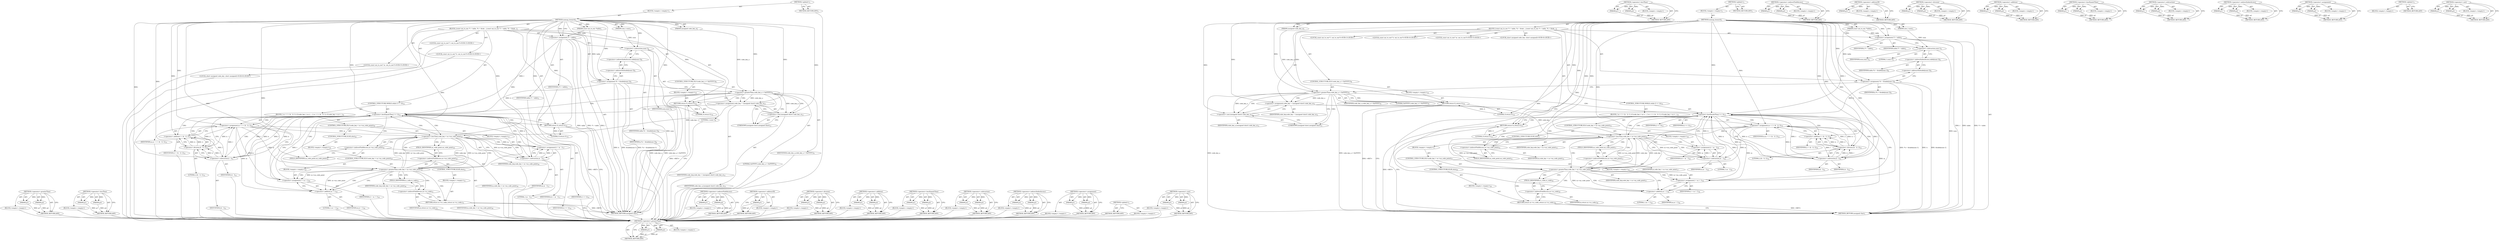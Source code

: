 digraph "&lt;operator&gt;.cast" {
vulnerable_136 [label=<(METHOD,&lt;operator&gt;.greaterThan)>];
vulnerable_137 [label=<(PARAM,p1)>];
vulnerable_138 [label=<(PARAM,p2)>];
vulnerable_139 [label=<(BLOCK,&lt;empty&gt;,&lt;empty&gt;)>];
vulnerable_140 [label=<(METHOD_RETURN,ANY)>];
vulnerable_161 [label=<(METHOD,&lt;operator&gt;.lessThan)>];
vulnerable_162 [label=<(PARAM,p1)>];
vulnerable_163 [label=<(PARAM,p2)>];
vulnerable_164 [label=<(BLOCK,&lt;empty&gt;,&lt;empty&gt;)>];
vulnerable_165 [label=<(METHOD_RETURN,ANY)>];
vulnerable_6 [label=<(METHOD,&lt;global&gt;)<SUB>1</SUB>>];
vulnerable_7 [label=<(BLOCK,&lt;empty&gt;,&lt;empty&gt;)<SUB>1</SUB>>];
vulnerable_8 [label=<(METHOD,unimap_bsearch)<SUB>1</SUB>>];
vulnerable_9 [label=<(PARAM,const uni_to_enc *table)<SUB>1</SUB>>];
vulnerable_10 [label=<(PARAM,unsigned code_key_a)<SUB>1</SUB>>];
vulnerable_11 [label=<(PARAM,size_t num)<SUB>1</SUB>>];
vulnerable_12 [label=<(BLOCK,{
	const uni_to_enc *l = table,
					 *h = &amp;tab...,{
	const uni_to_enc *l = table,
					 *h = &amp;tab...)<SUB>2</SUB>>];
vulnerable_13 [label="<(LOCAL,const uni_to_enc* l: uni_to_enc*)<SUB>3</SUB>>"];
vulnerable_14 [label="<(LOCAL,const uni_to_enc* h: uni_to_enc*)<SUB>4</SUB>>"];
vulnerable_15 [label="<(LOCAL,const uni_to_enc* m: uni_to_enc*)<SUB>5</SUB>>"];
vulnerable_16 [label=<(&lt;operator&gt;.assignment,*l = table)<SUB>3</SUB>>];
vulnerable_17 [label=<(IDENTIFIER,l,*l = table)<SUB>3</SUB>>];
vulnerable_18 [label=<(IDENTIFIER,table,*l = table)<SUB>3</SUB>>];
vulnerable_19 [label=<(&lt;operator&gt;.assignment,*h = &amp;table[num-1])<SUB>4</SUB>>];
vulnerable_20 [label=<(IDENTIFIER,h,*h = &amp;table[num-1])<SUB>4</SUB>>];
vulnerable_21 [label=<(&lt;operator&gt;.addressOf,&amp;table[num-1])<SUB>4</SUB>>];
vulnerable_22 [label=<(&lt;operator&gt;.indirectIndexAccess,table[num-1])<SUB>4</SUB>>];
vulnerable_23 [label=<(IDENTIFIER,table,*h = &amp;table[num-1])<SUB>4</SUB>>];
vulnerable_24 [label=<(&lt;operator&gt;.subtraction,num-1)<SUB>4</SUB>>];
vulnerable_25 [label=<(IDENTIFIER,num,num-1)<SUB>4</SUB>>];
vulnerable_26 [label=<(LITERAL,1,num-1)<SUB>4</SUB>>];
vulnerable_27 [label="<(LOCAL,short unsigned code_key: short unsigned)<SUB>6</SUB>>"];
vulnerable_28 [label=<(CONTROL_STRUCTURE,IF,if (code_key_a &gt; 0xFFFFU))<SUB>9</SUB>>];
vulnerable_29 [label=<(&lt;operator&gt;.greaterThan,code_key_a &gt; 0xFFFFU)<SUB>9</SUB>>];
vulnerable_30 [label=<(IDENTIFIER,code_key_a,code_key_a &gt; 0xFFFFU)<SUB>9</SUB>>];
vulnerable_31 [label=<(LITERAL,0xFFFFU,code_key_a &gt; 0xFFFFU)<SUB>9</SUB>>];
vulnerable_32 [label=<(BLOCK,&lt;empty&gt;,&lt;empty&gt;)<SUB>10</SUB>>];
vulnerable_33 [label=<(RETURN,return 0;,return 0;)<SUB>10</SUB>>];
vulnerable_34 [label=<(LITERAL,0,return 0;)<SUB>10</SUB>>];
vulnerable_35 [label=<(&lt;operator&gt;.assignment,code_key = (unsigned short) code_key_a)<SUB>12</SUB>>];
vulnerable_36 [label=<(IDENTIFIER,code_key,code_key = (unsigned short) code_key_a)<SUB>12</SUB>>];
vulnerable_37 [label=<(&lt;operator&gt;.cast,(unsigned short) code_key_a)<SUB>12</SUB>>];
vulnerable_38 [label=<(UNKNOWN,unsigned short,unsigned short)<SUB>12</SUB>>];
vulnerable_39 [label=<(IDENTIFIER,code_key_a,(unsigned short) code_key_a)<SUB>12</SUB>>];
vulnerable_40 [label=<(CONTROL_STRUCTURE,WHILE,while (l &lt;= h))<SUB>13</SUB>>];
vulnerable_41 [label=<(&lt;operator&gt;.lessEqualsThan,l &lt;= h)<SUB>13</SUB>>];
vulnerable_42 [label=<(IDENTIFIER,l,l &lt;= h)<SUB>13</SUB>>];
vulnerable_43 [label=<(IDENTIFIER,h,l &lt;= h)<SUB>13</SUB>>];
vulnerable_44 [label=<(BLOCK,{
 		m = l + (h - l) / 2;
 		if (code_key &lt; m-&gt;...,{
 		m = l + (h - l) / 2;
 		if (code_key &lt; m-&gt;...)<SUB>13</SUB>>];
vulnerable_45 [label=<(&lt;operator&gt;.assignment,m = l + (h - l) / 2)<SUB>14</SUB>>];
vulnerable_46 [label=<(IDENTIFIER,m,m = l + (h - l) / 2)<SUB>14</SUB>>];
vulnerable_47 [label=<(&lt;operator&gt;.addition,l + (h - l) / 2)<SUB>14</SUB>>];
vulnerable_48 [label=<(IDENTIFIER,l,l + (h - l) / 2)<SUB>14</SUB>>];
vulnerable_49 [label=<(&lt;operator&gt;.division,(h - l) / 2)<SUB>14</SUB>>];
vulnerable_50 [label=<(&lt;operator&gt;.subtraction,h - l)<SUB>14</SUB>>];
vulnerable_51 [label=<(IDENTIFIER,h,h - l)<SUB>14</SUB>>];
vulnerable_52 [label=<(IDENTIFIER,l,h - l)<SUB>14</SUB>>];
vulnerable_53 [label=<(LITERAL,2,(h - l) / 2)<SUB>14</SUB>>];
vulnerable_54 [label=<(CONTROL_STRUCTURE,IF,if (code_key &lt; m-&gt;un_code_point))<SUB>15</SUB>>];
vulnerable_55 [label=<(&lt;operator&gt;.lessThan,code_key &lt; m-&gt;un_code_point)<SUB>15</SUB>>];
vulnerable_56 [label=<(IDENTIFIER,code_key,code_key &lt; m-&gt;un_code_point)<SUB>15</SUB>>];
vulnerable_57 [label=<(&lt;operator&gt;.indirectFieldAccess,m-&gt;un_code_point)<SUB>15</SUB>>];
vulnerable_58 [label=<(IDENTIFIER,m,code_key &lt; m-&gt;un_code_point)<SUB>15</SUB>>];
vulnerable_59 [label=<(FIELD_IDENTIFIER,un_code_point,un_code_point)<SUB>15</SUB>>];
vulnerable_60 [label=<(BLOCK,&lt;empty&gt;,&lt;empty&gt;)<SUB>16</SUB>>];
vulnerable_61 [label=<(&lt;operator&gt;.assignment,h = m - 1)<SUB>16</SUB>>];
vulnerable_62 [label=<(IDENTIFIER,h,h = m - 1)<SUB>16</SUB>>];
vulnerable_63 [label=<(&lt;operator&gt;.subtraction,m - 1)<SUB>16</SUB>>];
vulnerable_64 [label=<(IDENTIFIER,m,m - 1)<SUB>16</SUB>>];
vulnerable_65 [label=<(LITERAL,1,m - 1)<SUB>16</SUB>>];
vulnerable_66 [label=<(CONTROL_STRUCTURE,ELSE,else)<SUB>17</SUB>>];
vulnerable_67 [label=<(BLOCK,&lt;empty&gt;,&lt;empty&gt;)<SUB>17</SUB>>];
vulnerable_68 [label=<(CONTROL_STRUCTURE,IF,if (code_key &gt; m-&gt;un_code_point))<SUB>17</SUB>>];
vulnerable_69 [label=<(&lt;operator&gt;.greaterThan,code_key &gt; m-&gt;un_code_point)<SUB>17</SUB>>];
vulnerable_70 [label=<(IDENTIFIER,code_key,code_key &gt; m-&gt;un_code_point)<SUB>17</SUB>>];
vulnerable_71 [label=<(&lt;operator&gt;.indirectFieldAccess,m-&gt;un_code_point)<SUB>17</SUB>>];
vulnerable_72 [label=<(IDENTIFIER,m,code_key &gt; m-&gt;un_code_point)<SUB>17</SUB>>];
vulnerable_73 [label=<(FIELD_IDENTIFIER,un_code_point,un_code_point)<SUB>17</SUB>>];
vulnerable_74 [label=<(BLOCK,&lt;empty&gt;,&lt;empty&gt;)<SUB>18</SUB>>];
vulnerable_75 [label=<(&lt;operator&gt;.assignment,l = m + 1)<SUB>18</SUB>>];
vulnerable_76 [label=<(IDENTIFIER,l,l = m + 1)<SUB>18</SUB>>];
vulnerable_77 [label=<(&lt;operator&gt;.addition,m + 1)<SUB>18</SUB>>];
vulnerable_78 [label=<(IDENTIFIER,m,m + 1)<SUB>18</SUB>>];
vulnerable_79 [label=<(LITERAL,1,m + 1)<SUB>18</SUB>>];
vulnerable_80 [label=<(CONTROL_STRUCTURE,ELSE,else)<SUB>20</SUB>>];
vulnerable_81 [label=<(BLOCK,&lt;empty&gt;,&lt;empty&gt;)<SUB>20</SUB>>];
vulnerable_82 [label=<(RETURN,return m-&gt;cs_code;,return m-&gt;cs_code;)<SUB>20</SUB>>];
vulnerable_83 [label=<(&lt;operator&gt;.indirectFieldAccess,m-&gt;cs_code)<SUB>20</SUB>>];
vulnerable_84 [label=<(IDENTIFIER,m,return m-&gt;cs_code;)<SUB>20</SUB>>];
vulnerable_85 [label=<(FIELD_IDENTIFIER,cs_code,cs_code)<SUB>20</SUB>>];
vulnerable_86 [label=<(RETURN,return 0;,return 0;)<SUB>22</SUB>>];
vulnerable_87 [label=<(LITERAL,0,return 0;)<SUB>22</SUB>>];
vulnerable_88 [label=<(METHOD_RETURN,unsigned char)<SUB>1</SUB>>];
vulnerable_90 [label=<(METHOD_RETURN,ANY)<SUB>1</SUB>>];
vulnerable_166 [label=<(METHOD,&lt;operator&gt;.indirectFieldAccess)>];
vulnerable_167 [label=<(PARAM,p1)>];
vulnerable_168 [label=<(PARAM,p2)>];
vulnerable_169 [label=<(BLOCK,&lt;empty&gt;,&lt;empty&gt;)>];
vulnerable_170 [label=<(METHOD_RETURN,ANY)>];
vulnerable_122 [label=<(METHOD,&lt;operator&gt;.addressOf)>];
vulnerable_123 [label=<(PARAM,p1)>];
vulnerable_124 [label=<(BLOCK,&lt;empty&gt;,&lt;empty&gt;)>];
vulnerable_125 [label=<(METHOD_RETURN,ANY)>];
vulnerable_156 [label=<(METHOD,&lt;operator&gt;.division)>];
vulnerable_157 [label=<(PARAM,p1)>];
vulnerable_158 [label=<(PARAM,p2)>];
vulnerable_159 [label=<(BLOCK,&lt;empty&gt;,&lt;empty&gt;)>];
vulnerable_160 [label=<(METHOD_RETURN,ANY)>];
vulnerable_151 [label=<(METHOD,&lt;operator&gt;.addition)>];
vulnerable_152 [label=<(PARAM,p1)>];
vulnerable_153 [label=<(PARAM,p2)>];
vulnerable_154 [label=<(BLOCK,&lt;empty&gt;,&lt;empty&gt;)>];
vulnerable_155 [label=<(METHOD_RETURN,ANY)>];
vulnerable_146 [label=<(METHOD,&lt;operator&gt;.lessEqualsThan)>];
vulnerable_147 [label=<(PARAM,p1)>];
vulnerable_148 [label=<(PARAM,p2)>];
vulnerable_149 [label=<(BLOCK,&lt;empty&gt;,&lt;empty&gt;)>];
vulnerable_150 [label=<(METHOD_RETURN,ANY)>];
vulnerable_131 [label=<(METHOD,&lt;operator&gt;.subtraction)>];
vulnerable_132 [label=<(PARAM,p1)>];
vulnerable_133 [label=<(PARAM,p2)>];
vulnerable_134 [label=<(BLOCK,&lt;empty&gt;,&lt;empty&gt;)>];
vulnerable_135 [label=<(METHOD_RETURN,ANY)>];
vulnerable_126 [label=<(METHOD,&lt;operator&gt;.indirectIndexAccess)>];
vulnerable_127 [label=<(PARAM,p1)>];
vulnerable_128 [label=<(PARAM,p2)>];
vulnerable_129 [label=<(BLOCK,&lt;empty&gt;,&lt;empty&gt;)>];
vulnerable_130 [label=<(METHOD_RETURN,ANY)>];
vulnerable_117 [label=<(METHOD,&lt;operator&gt;.assignment)>];
vulnerable_118 [label=<(PARAM,p1)>];
vulnerable_119 [label=<(PARAM,p2)>];
vulnerable_120 [label=<(BLOCK,&lt;empty&gt;,&lt;empty&gt;)>];
vulnerable_121 [label=<(METHOD_RETURN,ANY)>];
vulnerable_111 [label=<(METHOD,&lt;global&gt;)<SUB>1</SUB>>];
vulnerable_112 [label=<(BLOCK,&lt;empty&gt;,&lt;empty&gt;)>];
vulnerable_113 [label=<(METHOD_RETURN,ANY)>];
vulnerable_141 [label=<(METHOD,&lt;operator&gt;.cast)>];
vulnerable_142 [label=<(PARAM,p1)>];
vulnerable_143 [label=<(PARAM,p2)>];
vulnerable_144 [label=<(BLOCK,&lt;empty&gt;,&lt;empty&gt;)>];
vulnerable_145 [label=<(METHOD_RETURN,ANY)>];
fixed_136 [label=<(METHOD,&lt;operator&gt;.greaterThan)>];
fixed_137 [label=<(PARAM,p1)>];
fixed_138 [label=<(PARAM,p2)>];
fixed_139 [label=<(BLOCK,&lt;empty&gt;,&lt;empty&gt;)>];
fixed_140 [label=<(METHOD_RETURN,ANY)>];
fixed_161 [label=<(METHOD,&lt;operator&gt;.lessThan)>];
fixed_162 [label=<(PARAM,p1)>];
fixed_163 [label=<(PARAM,p2)>];
fixed_164 [label=<(BLOCK,&lt;empty&gt;,&lt;empty&gt;)>];
fixed_165 [label=<(METHOD_RETURN,ANY)>];
fixed_6 [label=<(METHOD,&lt;global&gt;)<SUB>1</SUB>>];
fixed_7 [label=<(BLOCK,&lt;empty&gt;,&lt;empty&gt;)<SUB>1</SUB>>];
fixed_8 [label=<(METHOD,unimap_bsearch)<SUB>1</SUB>>];
fixed_9 [label=<(PARAM,const uni_to_enc *table)<SUB>1</SUB>>];
fixed_10 [label=<(PARAM,unsigned code_key_a)<SUB>1</SUB>>];
fixed_11 [label=<(PARAM,size_t num)<SUB>1</SUB>>];
fixed_12 [label=<(BLOCK,{
	const uni_to_enc *l = table,
					 *h = &amp;tab...,{
	const uni_to_enc *l = table,
					 *h = &amp;tab...)<SUB>2</SUB>>];
fixed_13 [label="<(LOCAL,const uni_to_enc* l: uni_to_enc*)<SUB>3</SUB>>"];
fixed_14 [label="<(LOCAL,const uni_to_enc* h: uni_to_enc*)<SUB>4</SUB>>"];
fixed_15 [label="<(LOCAL,const uni_to_enc* m: uni_to_enc*)<SUB>5</SUB>>"];
fixed_16 [label=<(&lt;operator&gt;.assignment,*l = table)<SUB>3</SUB>>];
fixed_17 [label=<(IDENTIFIER,l,*l = table)<SUB>3</SUB>>];
fixed_18 [label=<(IDENTIFIER,table,*l = table)<SUB>3</SUB>>];
fixed_19 [label=<(&lt;operator&gt;.assignment,*h = &amp;table[num-1])<SUB>4</SUB>>];
fixed_20 [label=<(IDENTIFIER,h,*h = &amp;table[num-1])<SUB>4</SUB>>];
fixed_21 [label=<(&lt;operator&gt;.addressOf,&amp;table[num-1])<SUB>4</SUB>>];
fixed_22 [label=<(&lt;operator&gt;.indirectIndexAccess,table[num-1])<SUB>4</SUB>>];
fixed_23 [label=<(IDENTIFIER,table,*h = &amp;table[num-1])<SUB>4</SUB>>];
fixed_24 [label=<(&lt;operator&gt;.subtraction,num-1)<SUB>4</SUB>>];
fixed_25 [label=<(IDENTIFIER,num,num-1)<SUB>4</SUB>>];
fixed_26 [label=<(LITERAL,1,num-1)<SUB>4</SUB>>];
fixed_27 [label="<(LOCAL,short unsigned code_key: short unsigned)<SUB>6</SUB>>"];
fixed_28 [label=<(CONTROL_STRUCTURE,IF,if (code_key_a &gt; 0xFFFFU))<SUB>9</SUB>>];
fixed_29 [label=<(&lt;operator&gt;.greaterThan,code_key_a &gt; 0xFFFFU)<SUB>9</SUB>>];
fixed_30 [label=<(IDENTIFIER,code_key_a,code_key_a &gt; 0xFFFFU)<SUB>9</SUB>>];
fixed_31 [label=<(LITERAL,0xFFFFU,code_key_a &gt; 0xFFFFU)<SUB>9</SUB>>];
fixed_32 [label=<(BLOCK,&lt;empty&gt;,&lt;empty&gt;)<SUB>10</SUB>>];
fixed_33 [label=<(RETURN,return 0;,return 0;)<SUB>10</SUB>>];
fixed_34 [label=<(LITERAL,0,return 0;)<SUB>10</SUB>>];
fixed_35 [label=<(&lt;operator&gt;.assignment,code_key = (unsigned short) code_key_a)<SUB>12</SUB>>];
fixed_36 [label=<(IDENTIFIER,code_key,code_key = (unsigned short) code_key_a)<SUB>12</SUB>>];
fixed_37 [label=<(&lt;operator&gt;.cast,(unsigned short) code_key_a)<SUB>12</SUB>>];
fixed_38 [label=<(UNKNOWN,unsigned short,unsigned short)<SUB>12</SUB>>];
fixed_39 [label=<(IDENTIFIER,code_key_a,(unsigned short) code_key_a)<SUB>12</SUB>>];
fixed_40 [label=<(CONTROL_STRUCTURE,WHILE,while (l &lt;= h))<SUB>14</SUB>>];
fixed_41 [label=<(&lt;operator&gt;.lessEqualsThan,l &lt;= h)<SUB>14</SUB>>];
fixed_42 [label=<(IDENTIFIER,l,l &lt;= h)<SUB>14</SUB>>];
fixed_43 [label=<(IDENTIFIER,h,l &lt;= h)<SUB>14</SUB>>];
fixed_44 [label=<(BLOCK,{
 		m = l + (h - l) / 2;
 		if (code_key &lt; m-&gt;...,{
 		m = l + (h - l) / 2;
 		if (code_key &lt; m-&gt;...)<SUB>14</SUB>>];
fixed_45 [label=<(&lt;operator&gt;.assignment,m = l + (h - l) / 2)<SUB>15</SUB>>];
fixed_46 [label=<(IDENTIFIER,m,m = l + (h - l) / 2)<SUB>15</SUB>>];
fixed_47 [label=<(&lt;operator&gt;.addition,l + (h - l) / 2)<SUB>15</SUB>>];
fixed_48 [label=<(IDENTIFIER,l,l + (h - l) / 2)<SUB>15</SUB>>];
fixed_49 [label=<(&lt;operator&gt;.division,(h - l) / 2)<SUB>15</SUB>>];
fixed_50 [label=<(&lt;operator&gt;.subtraction,h - l)<SUB>15</SUB>>];
fixed_51 [label=<(IDENTIFIER,h,h - l)<SUB>15</SUB>>];
fixed_52 [label=<(IDENTIFIER,l,h - l)<SUB>15</SUB>>];
fixed_53 [label=<(LITERAL,2,(h - l) / 2)<SUB>15</SUB>>];
fixed_54 [label=<(CONTROL_STRUCTURE,IF,if (code_key &lt; m-&gt;un_code_point))<SUB>16</SUB>>];
fixed_55 [label=<(&lt;operator&gt;.lessThan,code_key &lt; m-&gt;un_code_point)<SUB>16</SUB>>];
fixed_56 [label=<(IDENTIFIER,code_key,code_key &lt; m-&gt;un_code_point)<SUB>16</SUB>>];
fixed_57 [label=<(&lt;operator&gt;.indirectFieldAccess,m-&gt;un_code_point)<SUB>16</SUB>>];
fixed_58 [label=<(IDENTIFIER,m,code_key &lt; m-&gt;un_code_point)<SUB>16</SUB>>];
fixed_59 [label=<(FIELD_IDENTIFIER,un_code_point,un_code_point)<SUB>16</SUB>>];
fixed_60 [label=<(BLOCK,&lt;empty&gt;,&lt;empty&gt;)<SUB>17</SUB>>];
fixed_61 [label=<(&lt;operator&gt;.assignment,h = m - 1)<SUB>17</SUB>>];
fixed_62 [label=<(IDENTIFIER,h,h = m - 1)<SUB>17</SUB>>];
fixed_63 [label=<(&lt;operator&gt;.subtraction,m - 1)<SUB>17</SUB>>];
fixed_64 [label=<(IDENTIFIER,m,m - 1)<SUB>17</SUB>>];
fixed_65 [label=<(LITERAL,1,m - 1)<SUB>17</SUB>>];
fixed_66 [label=<(CONTROL_STRUCTURE,ELSE,else)<SUB>18</SUB>>];
fixed_67 [label=<(BLOCK,&lt;empty&gt;,&lt;empty&gt;)<SUB>18</SUB>>];
fixed_68 [label=<(CONTROL_STRUCTURE,IF,if (code_key &gt; m-&gt;un_code_point))<SUB>18</SUB>>];
fixed_69 [label=<(&lt;operator&gt;.greaterThan,code_key &gt; m-&gt;un_code_point)<SUB>18</SUB>>];
fixed_70 [label=<(IDENTIFIER,code_key,code_key &gt; m-&gt;un_code_point)<SUB>18</SUB>>];
fixed_71 [label=<(&lt;operator&gt;.indirectFieldAccess,m-&gt;un_code_point)<SUB>18</SUB>>];
fixed_72 [label=<(IDENTIFIER,m,code_key &gt; m-&gt;un_code_point)<SUB>18</SUB>>];
fixed_73 [label=<(FIELD_IDENTIFIER,un_code_point,un_code_point)<SUB>18</SUB>>];
fixed_74 [label=<(BLOCK,&lt;empty&gt;,&lt;empty&gt;)<SUB>19</SUB>>];
fixed_75 [label=<(&lt;operator&gt;.assignment,l = m + 1)<SUB>19</SUB>>];
fixed_76 [label=<(IDENTIFIER,l,l = m + 1)<SUB>19</SUB>>];
fixed_77 [label=<(&lt;operator&gt;.addition,m + 1)<SUB>19</SUB>>];
fixed_78 [label=<(IDENTIFIER,m,m + 1)<SUB>19</SUB>>];
fixed_79 [label=<(LITERAL,1,m + 1)<SUB>19</SUB>>];
fixed_80 [label=<(CONTROL_STRUCTURE,ELSE,else)<SUB>21</SUB>>];
fixed_81 [label=<(BLOCK,&lt;empty&gt;,&lt;empty&gt;)<SUB>21</SUB>>];
fixed_82 [label=<(RETURN,return m-&gt;cs_code;,return m-&gt;cs_code;)<SUB>21</SUB>>];
fixed_83 [label=<(&lt;operator&gt;.indirectFieldAccess,m-&gt;cs_code)<SUB>21</SUB>>];
fixed_84 [label=<(IDENTIFIER,m,return m-&gt;cs_code;)<SUB>21</SUB>>];
fixed_85 [label=<(FIELD_IDENTIFIER,cs_code,cs_code)<SUB>21</SUB>>];
fixed_86 [label=<(RETURN,return 0;,return 0;)<SUB>23</SUB>>];
fixed_87 [label=<(LITERAL,0,return 0;)<SUB>23</SUB>>];
fixed_88 [label=<(METHOD_RETURN,unsigned char)<SUB>1</SUB>>];
fixed_90 [label=<(METHOD_RETURN,ANY)<SUB>1</SUB>>];
fixed_166 [label=<(METHOD,&lt;operator&gt;.indirectFieldAccess)>];
fixed_167 [label=<(PARAM,p1)>];
fixed_168 [label=<(PARAM,p2)>];
fixed_169 [label=<(BLOCK,&lt;empty&gt;,&lt;empty&gt;)>];
fixed_170 [label=<(METHOD_RETURN,ANY)>];
fixed_122 [label=<(METHOD,&lt;operator&gt;.addressOf)>];
fixed_123 [label=<(PARAM,p1)>];
fixed_124 [label=<(BLOCK,&lt;empty&gt;,&lt;empty&gt;)>];
fixed_125 [label=<(METHOD_RETURN,ANY)>];
fixed_156 [label=<(METHOD,&lt;operator&gt;.division)>];
fixed_157 [label=<(PARAM,p1)>];
fixed_158 [label=<(PARAM,p2)>];
fixed_159 [label=<(BLOCK,&lt;empty&gt;,&lt;empty&gt;)>];
fixed_160 [label=<(METHOD_RETURN,ANY)>];
fixed_151 [label=<(METHOD,&lt;operator&gt;.addition)>];
fixed_152 [label=<(PARAM,p1)>];
fixed_153 [label=<(PARAM,p2)>];
fixed_154 [label=<(BLOCK,&lt;empty&gt;,&lt;empty&gt;)>];
fixed_155 [label=<(METHOD_RETURN,ANY)>];
fixed_146 [label=<(METHOD,&lt;operator&gt;.lessEqualsThan)>];
fixed_147 [label=<(PARAM,p1)>];
fixed_148 [label=<(PARAM,p2)>];
fixed_149 [label=<(BLOCK,&lt;empty&gt;,&lt;empty&gt;)>];
fixed_150 [label=<(METHOD_RETURN,ANY)>];
fixed_131 [label=<(METHOD,&lt;operator&gt;.subtraction)>];
fixed_132 [label=<(PARAM,p1)>];
fixed_133 [label=<(PARAM,p2)>];
fixed_134 [label=<(BLOCK,&lt;empty&gt;,&lt;empty&gt;)>];
fixed_135 [label=<(METHOD_RETURN,ANY)>];
fixed_126 [label=<(METHOD,&lt;operator&gt;.indirectIndexAccess)>];
fixed_127 [label=<(PARAM,p1)>];
fixed_128 [label=<(PARAM,p2)>];
fixed_129 [label=<(BLOCK,&lt;empty&gt;,&lt;empty&gt;)>];
fixed_130 [label=<(METHOD_RETURN,ANY)>];
fixed_117 [label=<(METHOD,&lt;operator&gt;.assignment)>];
fixed_118 [label=<(PARAM,p1)>];
fixed_119 [label=<(PARAM,p2)>];
fixed_120 [label=<(BLOCK,&lt;empty&gt;,&lt;empty&gt;)>];
fixed_121 [label=<(METHOD_RETURN,ANY)>];
fixed_111 [label=<(METHOD,&lt;global&gt;)<SUB>1</SUB>>];
fixed_112 [label=<(BLOCK,&lt;empty&gt;,&lt;empty&gt;)>];
fixed_113 [label=<(METHOD_RETURN,ANY)>];
fixed_141 [label=<(METHOD,&lt;operator&gt;.cast)>];
fixed_142 [label=<(PARAM,p1)>];
fixed_143 [label=<(PARAM,p2)>];
fixed_144 [label=<(BLOCK,&lt;empty&gt;,&lt;empty&gt;)>];
fixed_145 [label=<(METHOD_RETURN,ANY)>];
vulnerable_136 -> vulnerable_137  [key=0, label="AST: "];
vulnerable_136 -> vulnerable_137  [key=1, label="DDG: "];
vulnerable_136 -> vulnerable_139  [key=0, label="AST: "];
vulnerable_136 -> vulnerable_138  [key=0, label="AST: "];
vulnerable_136 -> vulnerable_138  [key=1, label="DDG: "];
vulnerable_136 -> vulnerable_140  [key=0, label="AST: "];
vulnerable_136 -> vulnerable_140  [key=1, label="CFG: "];
vulnerable_137 -> vulnerable_140  [key=0, label="DDG: p1"];
vulnerable_138 -> vulnerable_140  [key=0, label="DDG: p2"];
vulnerable_161 -> vulnerable_162  [key=0, label="AST: "];
vulnerable_161 -> vulnerable_162  [key=1, label="DDG: "];
vulnerable_161 -> vulnerable_164  [key=0, label="AST: "];
vulnerable_161 -> vulnerable_163  [key=0, label="AST: "];
vulnerable_161 -> vulnerable_163  [key=1, label="DDG: "];
vulnerable_161 -> vulnerable_165  [key=0, label="AST: "];
vulnerable_161 -> vulnerable_165  [key=1, label="CFG: "];
vulnerable_162 -> vulnerable_165  [key=0, label="DDG: p1"];
vulnerable_163 -> vulnerable_165  [key=0, label="DDG: p2"];
vulnerable_6 -> vulnerable_7  [key=0, label="AST: "];
vulnerable_6 -> vulnerable_90  [key=0, label="AST: "];
vulnerable_6 -> vulnerable_90  [key=1, label="CFG: "];
vulnerable_7 -> vulnerable_8  [key=0, label="AST: "];
vulnerable_8 -> vulnerable_9  [key=0, label="AST: "];
vulnerable_8 -> vulnerable_9  [key=1, label="DDG: "];
vulnerable_8 -> vulnerable_10  [key=0, label="AST: "];
vulnerable_8 -> vulnerable_10  [key=1, label="DDG: "];
vulnerable_8 -> vulnerable_11  [key=0, label="AST: "];
vulnerable_8 -> vulnerable_11  [key=1, label="DDG: "];
vulnerable_8 -> vulnerable_12  [key=0, label="AST: "];
vulnerable_8 -> vulnerable_88  [key=0, label="AST: "];
vulnerable_8 -> vulnerable_16  [key=0, label="CFG: "];
vulnerable_8 -> vulnerable_16  [key=1, label="DDG: "];
vulnerable_8 -> vulnerable_19  [key=0, label="DDG: "];
vulnerable_8 -> vulnerable_35  [key=0, label="DDG: "];
vulnerable_8 -> vulnerable_86  [key=0, label="DDG: "];
vulnerable_8 -> vulnerable_87  [key=0, label="DDG: "];
vulnerable_8 -> vulnerable_29  [key=0, label="DDG: "];
vulnerable_8 -> vulnerable_33  [key=0, label="DDG: "];
vulnerable_8 -> vulnerable_37  [key=0, label="DDG: "];
vulnerable_8 -> vulnerable_41  [key=0, label="DDG: "];
vulnerable_8 -> vulnerable_45  [key=0, label="DDG: "];
vulnerable_8 -> vulnerable_34  [key=0, label="DDG: "];
vulnerable_8 -> vulnerable_24  [key=0, label="DDG: "];
vulnerable_8 -> vulnerable_47  [key=0, label="DDG: "];
vulnerable_8 -> vulnerable_55  [key=0, label="DDG: "];
vulnerable_8 -> vulnerable_49  [key=0, label="DDG: "];
vulnerable_8 -> vulnerable_50  [key=0, label="DDG: "];
vulnerable_8 -> vulnerable_63  [key=0, label="DDG: "];
vulnerable_8 -> vulnerable_69  [key=0, label="DDG: "];
vulnerable_8 -> vulnerable_75  [key=0, label="DDG: "];
vulnerable_8 -> vulnerable_77  [key=0, label="DDG: "];
vulnerable_9 -> vulnerable_16  [key=0, label="DDG: table"];
vulnerable_9 -> vulnerable_19  [key=0, label="DDG: table"];
vulnerable_10 -> vulnerable_29  [key=0, label="DDG: code_key_a"];
vulnerable_11 -> vulnerable_24  [key=0, label="DDG: num"];
vulnerable_12 -> vulnerable_13  [key=0, label="AST: "];
vulnerable_12 -> vulnerable_14  [key=0, label="AST: "];
vulnerable_12 -> vulnerable_15  [key=0, label="AST: "];
vulnerable_12 -> vulnerable_16  [key=0, label="AST: "];
vulnerable_12 -> vulnerable_19  [key=0, label="AST: "];
vulnerable_12 -> vulnerable_27  [key=0, label="AST: "];
vulnerable_12 -> vulnerable_28  [key=0, label="AST: "];
vulnerable_12 -> vulnerable_35  [key=0, label="AST: "];
vulnerable_12 -> vulnerable_40  [key=0, label="AST: "];
vulnerable_12 -> vulnerable_86  [key=0, label="AST: "];
vulnerable_16 -> vulnerable_17  [key=0, label="AST: "];
vulnerable_16 -> vulnerable_18  [key=0, label="AST: "];
vulnerable_16 -> vulnerable_24  [key=0, label="CFG: "];
vulnerable_16 -> vulnerable_88  [key=0, label="DDG: l"];
vulnerable_16 -> vulnerable_88  [key=1, label="DDG: table"];
vulnerable_16 -> vulnerable_88  [key=2, label="DDG: *l = table"];
vulnerable_16 -> vulnerable_41  [key=0, label="DDG: l"];
vulnerable_19 -> vulnerable_20  [key=0, label="AST: "];
vulnerable_19 -> vulnerable_21  [key=0, label="AST: "];
vulnerable_19 -> vulnerable_29  [key=0, label="CFG: "];
vulnerable_19 -> vulnerable_88  [key=0, label="DDG: h"];
vulnerable_19 -> vulnerable_88  [key=1, label="DDG: &amp;table[num-1]"];
vulnerable_19 -> vulnerable_88  [key=2, label="DDG: *h = &amp;table[num-1]"];
vulnerable_19 -> vulnerable_41  [key=0, label="DDG: h"];
vulnerable_21 -> vulnerable_22  [key=0, label="AST: "];
vulnerable_21 -> vulnerable_19  [key=0, label="CFG: "];
vulnerable_22 -> vulnerable_23  [key=0, label="AST: "];
vulnerable_22 -> vulnerable_24  [key=0, label="AST: "];
vulnerable_22 -> vulnerable_21  [key=0, label="CFG: "];
vulnerable_24 -> vulnerable_25  [key=0, label="AST: "];
vulnerable_24 -> vulnerable_26  [key=0, label="AST: "];
vulnerable_24 -> vulnerable_22  [key=0, label="CFG: "];
vulnerable_24 -> vulnerable_88  [key=0, label="DDG: num"];
vulnerable_28 -> vulnerable_29  [key=0, label="AST: "];
vulnerable_28 -> vulnerable_32  [key=0, label="AST: "];
vulnerable_29 -> vulnerable_30  [key=0, label="AST: "];
vulnerable_29 -> vulnerable_31  [key=0, label="AST: "];
vulnerable_29 -> vulnerable_33  [key=0, label="CFG: "];
vulnerable_29 -> vulnerable_33  [key=1, label="CDG: "];
vulnerable_29 -> vulnerable_38  [key=0, label="CFG: "];
vulnerable_29 -> vulnerable_38  [key=1, label="CDG: "];
vulnerable_29 -> vulnerable_88  [key=0, label="DDG: code_key_a"];
vulnerable_29 -> vulnerable_88  [key=1, label="DDG: code_key_a &gt; 0xFFFFU"];
vulnerable_29 -> vulnerable_35  [key=0, label="DDG: code_key_a"];
vulnerable_29 -> vulnerable_35  [key=1, label="CDG: "];
vulnerable_29 -> vulnerable_37  [key=0, label="DDG: code_key_a"];
vulnerable_29 -> vulnerable_37  [key=1, label="CDG: "];
vulnerable_29 -> vulnerable_41  [key=0, label="CDG: "];
vulnerable_32 -> vulnerable_33  [key=0, label="AST: "];
vulnerable_33 -> vulnerable_34  [key=0, label="AST: "];
vulnerable_33 -> vulnerable_88  [key=0, label="CFG: "];
vulnerable_33 -> vulnerable_88  [key=1, label="DDG: &lt;RET&gt;"];
vulnerable_34 -> vulnerable_33  [key=0, label="DDG: 0"];
vulnerable_35 -> vulnerable_36  [key=0, label="AST: "];
vulnerable_35 -> vulnerable_37  [key=0, label="AST: "];
vulnerable_35 -> vulnerable_41  [key=0, label="CFG: "];
vulnerable_35 -> vulnerable_55  [key=0, label="DDG: code_key"];
vulnerable_37 -> vulnerable_38  [key=0, label="AST: "];
vulnerable_37 -> vulnerable_39  [key=0, label="AST: "];
vulnerable_37 -> vulnerable_35  [key=0, label="CFG: "];
vulnerable_38 -> vulnerable_37  [key=0, label="CFG: "];
vulnerable_40 -> vulnerable_41  [key=0, label="AST: "];
vulnerable_40 -> vulnerable_44  [key=0, label="AST: "];
vulnerable_41 -> vulnerable_42  [key=0, label="AST: "];
vulnerable_41 -> vulnerable_43  [key=0, label="AST: "];
vulnerable_41 -> vulnerable_50  [key=0, label="CFG: "];
vulnerable_41 -> vulnerable_50  [key=1, label="DDG: h"];
vulnerable_41 -> vulnerable_50  [key=2, label="DDG: l"];
vulnerable_41 -> vulnerable_50  [key=3, label="CDG: "];
vulnerable_41 -> vulnerable_86  [key=0, label="CFG: "];
vulnerable_41 -> vulnerable_86  [key=1, label="CDG: "];
vulnerable_41 -> vulnerable_47  [key=0, label="CDG: "];
vulnerable_41 -> vulnerable_49  [key=0, label="CDG: "];
vulnerable_41 -> vulnerable_57  [key=0, label="CDG: "];
vulnerable_41 -> vulnerable_45  [key=0, label="CDG: "];
vulnerable_41 -> vulnerable_59  [key=0, label="CDG: "];
vulnerable_41 -> vulnerable_55  [key=0, label="CDG: "];
vulnerable_44 -> vulnerable_45  [key=0, label="AST: "];
vulnerable_44 -> vulnerable_54  [key=0, label="AST: "];
vulnerable_45 -> vulnerable_46  [key=0, label="AST: "];
vulnerable_45 -> vulnerable_47  [key=0, label="AST: "];
vulnerable_45 -> vulnerable_59  [key=0, label="CFG: "];
vulnerable_45 -> vulnerable_55  [key=0, label="DDG: m"];
vulnerable_45 -> vulnerable_63  [key=0, label="DDG: m"];
vulnerable_45 -> vulnerable_69  [key=0, label="DDG: m"];
vulnerable_45 -> vulnerable_75  [key=0, label="DDG: m"];
vulnerable_45 -> vulnerable_77  [key=0, label="DDG: m"];
vulnerable_47 -> vulnerable_48  [key=0, label="AST: "];
vulnerable_47 -> vulnerable_49  [key=0, label="AST: "];
vulnerable_47 -> vulnerable_45  [key=0, label="CFG: "];
vulnerable_49 -> vulnerable_50  [key=0, label="AST: "];
vulnerable_49 -> vulnerable_53  [key=0, label="AST: "];
vulnerable_49 -> vulnerable_47  [key=0, label="CFG: "];
vulnerable_49 -> vulnerable_47  [key=1, label="DDG: h - l"];
vulnerable_49 -> vulnerable_47  [key=2, label="DDG: 2"];
vulnerable_49 -> vulnerable_45  [key=0, label="DDG: h - l"];
vulnerable_49 -> vulnerable_45  [key=1, label="DDG: 2"];
vulnerable_50 -> vulnerable_51  [key=0, label="AST: "];
vulnerable_50 -> vulnerable_52  [key=0, label="AST: "];
vulnerable_50 -> vulnerable_49  [key=0, label="CFG: "];
vulnerable_50 -> vulnerable_49  [key=1, label="DDG: h"];
vulnerable_50 -> vulnerable_49  [key=2, label="DDG: l"];
vulnerable_50 -> vulnerable_41  [key=0, label="DDG: l"];
vulnerable_50 -> vulnerable_41  [key=1, label="DDG: h"];
vulnerable_50 -> vulnerable_45  [key=0, label="DDG: l"];
vulnerable_50 -> vulnerable_47  [key=0, label="DDG: l"];
vulnerable_54 -> vulnerable_55  [key=0, label="AST: "];
vulnerable_54 -> vulnerable_60  [key=0, label="AST: "];
vulnerable_54 -> vulnerable_66  [key=0, label="AST: "];
vulnerable_55 -> vulnerable_56  [key=0, label="AST: "];
vulnerable_55 -> vulnerable_57  [key=0, label="AST: "];
vulnerable_55 -> vulnerable_63  [key=0, label="CFG: "];
vulnerable_55 -> vulnerable_63  [key=1, label="DDG: m-&gt;un_code_point"];
vulnerable_55 -> vulnerable_63  [key=2, label="CDG: "];
vulnerable_55 -> vulnerable_73  [key=0, label="CFG: "];
vulnerable_55 -> vulnerable_73  [key=1, label="CDG: "];
vulnerable_55 -> vulnerable_69  [key=0, label="DDG: code_key"];
vulnerable_55 -> vulnerable_69  [key=1, label="DDG: m-&gt;un_code_point"];
vulnerable_55 -> vulnerable_69  [key=2, label="CDG: "];
vulnerable_55 -> vulnerable_61  [key=0, label="CDG: "];
vulnerable_55 -> vulnerable_71  [key=0, label="CDG: "];
vulnerable_55 -> vulnerable_41  [key=0, label="CDG: "];
vulnerable_57 -> vulnerable_58  [key=0, label="AST: "];
vulnerable_57 -> vulnerable_59  [key=0, label="AST: "];
vulnerable_57 -> vulnerable_55  [key=0, label="CFG: "];
vulnerable_59 -> vulnerable_57  [key=0, label="CFG: "];
vulnerable_60 -> vulnerable_61  [key=0, label="AST: "];
vulnerable_61 -> vulnerable_62  [key=0, label="AST: "];
vulnerable_61 -> vulnerable_63  [key=0, label="AST: "];
vulnerable_61 -> vulnerable_41  [key=0, label="CFG: "];
vulnerable_61 -> vulnerable_41  [key=1, label="DDG: h"];
vulnerable_63 -> vulnerable_64  [key=0, label="AST: "];
vulnerable_63 -> vulnerable_65  [key=0, label="AST: "];
vulnerable_63 -> vulnerable_61  [key=0, label="CFG: "];
vulnerable_63 -> vulnerable_61  [key=1, label="DDG: m"];
vulnerable_63 -> vulnerable_61  [key=2, label="DDG: 1"];
vulnerable_66 -> vulnerable_67  [key=0, label="AST: "];
vulnerable_67 -> vulnerable_68  [key=0, label="AST: "];
vulnerable_68 -> vulnerable_69  [key=0, label="AST: "];
vulnerable_68 -> vulnerable_74  [key=0, label="AST: "];
vulnerable_68 -> vulnerable_80  [key=0, label="AST: "];
vulnerable_69 -> vulnerable_70  [key=0, label="AST: "];
vulnerable_69 -> vulnerable_71  [key=0, label="AST: "];
vulnerable_69 -> vulnerable_77  [key=0, label="CFG: "];
vulnerable_69 -> vulnerable_77  [key=1, label="DDG: m-&gt;un_code_point"];
vulnerable_69 -> vulnerable_77  [key=2, label="CDG: "];
vulnerable_69 -> vulnerable_85  [key=0, label="CFG: "];
vulnerable_69 -> vulnerable_85  [key=1, label="CDG: "];
vulnerable_69 -> vulnerable_55  [key=0, label="DDG: code_key"];
vulnerable_69 -> vulnerable_55  [key=1, label="DDG: m-&gt;un_code_point"];
vulnerable_69 -> vulnerable_75  [key=0, label="DDG: m-&gt;un_code_point"];
vulnerable_69 -> vulnerable_75  [key=1, label="CDG: "];
vulnerable_69 -> vulnerable_83  [key=0, label="CDG: "];
vulnerable_69 -> vulnerable_41  [key=0, label="CDG: "];
vulnerable_69 -> vulnerable_82  [key=0, label="CDG: "];
vulnerable_71 -> vulnerable_72  [key=0, label="AST: "];
vulnerable_71 -> vulnerable_73  [key=0, label="AST: "];
vulnerable_71 -> vulnerable_69  [key=0, label="CFG: "];
vulnerable_73 -> vulnerable_71  [key=0, label="CFG: "];
vulnerable_74 -> vulnerable_75  [key=0, label="AST: "];
vulnerable_75 -> vulnerable_76  [key=0, label="AST: "];
vulnerable_75 -> vulnerable_77  [key=0, label="AST: "];
vulnerable_75 -> vulnerable_41  [key=0, label="CFG: "];
vulnerable_75 -> vulnerable_41  [key=1, label="DDG: l"];
vulnerable_77 -> vulnerable_78  [key=0, label="AST: "];
vulnerable_77 -> vulnerable_79  [key=0, label="AST: "];
vulnerable_77 -> vulnerable_75  [key=0, label="CFG: "];
vulnerable_80 -> vulnerable_81  [key=0, label="AST: "];
vulnerable_81 -> vulnerable_82  [key=0, label="AST: "];
vulnerable_82 -> vulnerable_83  [key=0, label="AST: "];
vulnerable_82 -> vulnerable_88  [key=0, label="CFG: "];
vulnerable_82 -> vulnerable_88  [key=1, label="DDG: &lt;RET&gt;"];
vulnerable_83 -> vulnerable_84  [key=0, label="AST: "];
vulnerable_83 -> vulnerable_85  [key=0, label="AST: "];
vulnerable_83 -> vulnerable_82  [key=0, label="CFG: "];
vulnerable_85 -> vulnerable_83  [key=0, label="CFG: "];
vulnerable_86 -> vulnerable_87  [key=0, label="AST: "];
vulnerable_86 -> vulnerable_88  [key=0, label="CFG: "];
vulnerable_86 -> vulnerable_88  [key=1, label="DDG: &lt;RET&gt;"];
vulnerable_87 -> vulnerable_86  [key=0, label="DDG: 0"];
vulnerable_166 -> vulnerable_167  [key=0, label="AST: "];
vulnerable_166 -> vulnerable_167  [key=1, label="DDG: "];
vulnerable_166 -> vulnerable_169  [key=0, label="AST: "];
vulnerable_166 -> vulnerable_168  [key=0, label="AST: "];
vulnerable_166 -> vulnerable_168  [key=1, label="DDG: "];
vulnerable_166 -> vulnerable_170  [key=0, label="AST: "];
vulnerable_166 -> vulnerable_170  [key=1, label="CFG: "];
vulnerable_167 -> vulnerable_170  [key=0, label="DDG: p1"];
vulnerable_168 -> vulnerable_170  [key=0, label="DDG: p2"];
vulnerable_122 -> vulnerable_123  [key=0, label="AST: "];
vulnerable_122 -> vulnerable_123  [key=1, label="DDG: "];
vulnerable_122 -> vulnerable_124  [key=0, label="AST: "];
vulnerable_122 -> vulnerable_125  [key=0, label="AST: "];
vulnerable_122 -> vulnerable_125  [key=1, label="CFG: "];
vulnerable_123 -> vulnerable_125  [key=0, label="DDG: p1"];
vulnerable_156 -> vulnerable_157  [key=0, label="AST: "];
vulnerable_156 -> vulnerable_157  [key=1, label="DDG: "];
vulnerable_156 -> vulnerable_159  [key=0, label="AST: "];
vulnerable_156 -> vulnerable_158  [key=0, label="AST: "];
vulnerable_156 -> vulnerable_158  [key=1, label="DDG: "];
vulnerable_156 -> vulnerable_160  [key=0, label="AST: "];
vulnerable_156 -> vulnerable_160  [key=1, label="CFG: "];
vulnerable_157 -> vulnerable_160  [key=0, label="DDG: p1"];
vulnerable_158 -> vulnerable_160  [key=0, label="DDG: p2"];
vulnerable_151 -> vulnerable_152  [key=0, label="AST: "];
vulnerable_151 -> vulnerable_152  [key=1, label="DDG: "];
vulnerable_151 -> vulnerable_154  [key=0, label="AST: "];
vulnerable_151 -> vulnerable_153  [key=0, label="AST: "];
vulnerable_151 -> vulnerable_153  [key=1, label="DDG: "];
vulnerable_151 -> vulnerable_155  [key=0, label="AST: "];
vulnerable_151 -> vulnerable_155  [key=1, label="CFG: "];
vulnerable_152 -> vulnerable_155  [key=0, label="DDG: p1"];
vulnerable_153 -> vulnerable_155  [key=0, label="DDG: p2"];
vulnerable_146 -> vulnerable_147  [key=0, label="AST: "];
vulnerable_146 -> vulnerable_147  [key=1, label="DDG: "];
vulnerable_146 -> vulnerable_149  [key=0, label="AST: "];
vulnerable_146 -> vulnerable_148  [key=0, label="AST: "];
vulnerable_146 -> vulnerable_148  [key=1, label="DDG: "];
vulnerable_146 -> vulnerable_150  [key=0, label="AST: "];
vulnerable_146 -> vulnerable_150  [key=1, label="CFG: "];
vulnerable_147 -> vulnerable_150  [key=0, label="DDG: p1"];
vulnerable_148 -> vulnerable_150  [key=0, label="DDG: p2"];
vulnerable_131 -> vulnerable_132  [key=0, label="AST: "];
vulnerable_131 -> vulnerable_132  [key=1, label="DDG: "];
vulnerable_131 -> vulnerable_134  [key=0, label="AST: "];
vulnerable_131 -> vulnerable_133  [key=0, label="AST: "];
vulnerable_131 -> vulnerable_133  [key=1, label="DDG: "];
vulnerable_131 -> vulnerable_135  [key=0, label="AST: "];
vulnerable_131 -> vulnerable_135  [key=1, label="CFG: "];
vulnerable_132 -> vulnerable_135  [key=0, label="DDG: p1"];
vulnerable_133 -> vulnerable_135  [key=0, label="DDG: p2"];
vulnerable_126 -> vulnerable_127  [key=0, label="AST: "];
vulnerable_126 -> vulnerable_127  [key=1, label="DDG: "];
vulnerable_126 -> vulnerable_129  [key=0, label="AST: "];
vulnerable_126 -> vulnerable_128  [key=0, label="AST: "];
vulnerable_126 -> vulnerable_128  [key=1, label="DDG: "];
vulnerable_126 -> vulnerable_130  [key=0, label="AST: "];
vulnerable_126 -> vulnerable_130  [key=1, label="CFG: "];
vulnerable_127 -> vulnerable_130  [key=0, label="DDG: p1"];
vulnerable_128 -> vulnerable_130  [key=0, label="DDG: p2"];
vulnerable_117 -> vulnerable_118  [key=0, label="AST: "];
vulnerable_117 -> vulnerable_118  [key=1, label="DDG: "];
vulnerable_117 -> vulnerable_120  [key=0, label="AST: "];
vulnerable_117 -> vulnerable_119  [key=0, label="AST: "];
vulnerable_117 -> vulnerable_119  [key=1, label="DDG: "];
vulnerable_117 -> vulnerable_121  [key=0, label="AST: "];
vulnerable_117 -> vulnerable_121  [key=1, label="CFG: "];
vulnerable_118 -> vulnerable_121  [key=0, label="DDG: p1"];
vulnerable_119 -> vulnerable_121  [key=0, label="DDG: p2"];
vulnerable_111 -> vulnerable_112  [key=0, label="AST: "];
vulnerable_111 -> vulnerable_113  [key=0, label="AST: "];
vulnerable_111 -> vulnerable_113  [key=1, label="CFG: "];
vulnerable_141 -> vulnerable_142  [key=0, label="AST: "];
vulnerable_141 -> vulnerable_142  [key=1, label="DDG: "];
vulnerable_141 -> vulnerable_144  [key=0, label="AST: "];
vulnerable_141 -> vulnerable_143  [key=0, label="AST: "];
vulnerable_141 -> vulnerable_143  [key=1, label="DDG: "];
vulnerable_141 -> vulnerable_145  [key=0, label="AST: "];
vulnerable_141 -> vulnerable_145  [key=1, label="CFG: "];
vulnerable_142 -> vulnerable_145  [key=0, label="DDG: p1"];
vulnerable_143 -> vulnerable_145  [key=0, label="DDG: p2"];
fixed_136 -> fixed_137  [key=0, label="AST: "];
fixed_136 -> fixed_137  [key=1, label="DDG: "];
fixed_136 -> fixed_139  [key=0, label="AST: "];
fixed_136 -> fixed_138  [key=0, label="AST: "];
fixed_136 -> fixed_138  [key=1, label="DDG: "];
fixed_136 -> fixed_140  [key=0, label="AST: "];
fixed_136 -> fixed_140  [key=1, label="CFG: "];
fixed_137 -> fixed_140  [key=0, label="DDG: p1"];
fixed_138 -> fixed_140  [key=0, label="DDG: p2"];
fixed_139 -> vulnerable_136  [key=0];
fixed_140 -> vulnerable_136  [key=0];
fixed_161 -> fixed_162  [key=0, label="AST: "];
fixed_161 -> fixed_162  [key=1, label="DDG: "];
fixed_161 -> fixed_164  [key=0, label="AST: "];
fixed_161 -> fixed_163  [key=0, label="AST: "];
fixed_161 -> fixed_163  [key=1, label="DDG: "];
fixed_161 -> fixed_165  [key=0, label="AST: "];
fixed_161 -> fixed_165  [key=1, label="CFG: "];
fixed_162 -> fixed_165  [key=0, label="DDG: p1"];
fixed_163 -> fixed_165  [key=0, label="DDG: p2"];
fixed_164 -> vulnerable_136  [key=0];
fixed_165 -> vulnerable_136  [key=0];
fixed_6 -> fixed_7  [key=0, label="AST: "];
fixed_6 -> fixed_90  [key=0, label="AST: "];
fixed_6 -> fixed_90  [key=1, label="CFG: "];
fixed_7 -> fixed_8  [key=0, label="AST: "];
fixed_8 -> fixed_9  [key=0, label="AST: "];
fixed_8 -> fixed_9  [key=1, label="DDG: "];
fixed_8 -> fixed_10  [key=0, label="AST: "];
fixed_8 -> fixed_10  [key=1, label="DDG: "];
fixed_8 -> fixed_11  [key=0, label="AST: "];
fixed_8 -> fixed_11  [key=1, label="DDG: "];
fixed_8 -> fixed_12  [key=0, label="AST: "];
fixed_8 -> fixed_88  [key=0, label="AST: "];
fixed_8 -> fixed_16  [key=0, label="CFG: "];
fixed_8 -> fixed_16  [key=1, label="DDG: "];
fixed_8 -> fixed_19  [key=0, label="DDG: "];
fixed_8 -> fixed_35  [key=0, label="DDG: "];
fixed_8 -> fixed_86  [key=0, label="DDG: "];
fixed_8 -> fixed_87  [key=0, label="DDG: "];
fixed_8 -> fixed_29  [key=0, label="DDG: "];
fixed_8 -> fixed_33  [key=0, label="DDG: "];
fixed_8 -> fixed_37  [key=0, label="DDG: "];
fixed_8 -> fixed_41  [key=0, label="DDG: "];
fixed_8 -> fixed_45  [key=0, label="DDG: "];
fixed_8 -> fixed_34  [key=0, label="DDG: "];
fixed_8 -> fixed_24  [key=0, label="DDG: "];
fixed_8 -> fixed_47  [key=0, label="DDG: "];
fixed_8 -> fixed_55  [key=0, label="DDG: "];
fixed_8 -> fixed_49  [key=0, label="DDG: "];
fixed_8 -> fixed_50  [key=0, label="DDG: "];
fixed_8 -> fixed_63  [key=0, label="DDG: "];
fixed_8 -> fixed_69  [key=0, label="DDG: "];
fixed_8 -> fixed_75  [key=0, label="DDG: "];
fixed_8 -> fixed_77  [key=0, label="DDG: "];
fixed_9 -> fixed_16  [key=0, label="DDG: table"];
fixed_9 -> fixed_19  [key=0, label="DDG: table"];
fixed_10 -> fixed_29  [key=0, label="DDG: code_key_a"];
fixed_11 -> fixed_24  [key=0, label="DDG: num"];
fixed_12 -> fixed_13  [key=0, label="AST: "];
fixed_12 -> fixed_14  [key=0, label="AST: "];
fixed_12 -> fixed_15  [key=0, label="AST: "];
fixed_12 -> fixed_16  [key=0, label="AST: "];
fixed_12 -> fixed_19  [key=0, label="AST: "];
fixed_12 -> fixed_27  [key=0, label="AST: "];
fixed_12 -> fixed_28  [key=0, label="AST: "];
fixed_12 -> fixed_35  [key=0, label="AST: "];
fixed_12 -> fixed_40  [key=0, label="AST: "];
fixed_12 -> fixed_86  [key=0, label="AST: "];
fixed_13 -> vulnerable_136  [key=0];
fixed_14 -> vulnerable_136  [key=0];
fixed_15 -> vulnerable_136  [key=0];
fixed_16 -> fixed_17  [key=0, label="AST: "];
fixed_16 -> fixed_18  [key=0, label="AST: "];
fixed_16 -> fixed_24  [key=0, label="CFG: "];
fixed_16 -> fixed_88  [key=0, label="DDG: l"];
fixed_16 -> fixed_88  [key=1, label="DDG: table"];
fixed_16 -> fixed_88  [key=2, label="DDG: *l = table"];
fixed_16 -> fixed_41  [key=0, label="DDG: l"];
fixed_17 -> vulnerable_136  [key=0];
fixed_18 -> vulnerable_136  [key=0];
fixed_19 -> fixed_20  [key=0, label="AST: "];
fixed_19 -> fixed_21  [key=0, label="AST: "];
fixed_19 -> fixed_29  [key=0, label="CFG: "];
fixed_19 -> fixed_88  [key=0, label="DDG: h"];
fixed_19 -> fixed_88  [key=1, label="DDG: &amp;table[num-1]"];
fixed_19 -> fixed_88  [key=2, label="DDG: *h = &amp;table[num-1]"];
fixed_19 -> fixed_41  [key=0, label="DDG: h"];
fixed_20 -> vulnerable_136  [key=0];
fixed_21 -> fixed_22  [key=0, label="AST: "];
fixed_21 -> fixed_19  [key=0, label="CFG: "];
fixed_22 -> fixed_23  [key=0, label="AST: "];
fixed_22 -> fixed_24  [key=0, label="AST: "];
fixed_22 -> fixed_21  [key=0, label="CFG: "];
fixed_23 -> vulnerable_136  [key=0];
fixed_24 -> fixed_25  [key=0, label="AST: "];
fixed_24 -> fixed_26  [key=0, label="AST: "];
fixed_24 -> fixed_22  [key=0, label="CFG: "];
fixed_24 -> fixed_88  [key=0, label="DDG: num"];
fixed_25 -> vulnerable_136  [key=0];
fixed_26 -> vulnerable_136  [key=0];
fixed_27 -> vulnerable_136  [key=0];
fixed_28 -> fixed_29  [key=0, label="AST: "];
fixed_28 -> fixed_32  [key=0, label="AST: "];
fixed_29 -> fixed_30  [key=0, label="AST: "];
fixed_29 -> fixed_31  [key=0, label="AST: "];
fixed_29 -> fixed_33  [key=0, label="CFG: "];
fixed_29 -> fixed_33  [key=1, label="CDG: "];
fixed_29 -> fixed_38  [key=0, label="CFG: "];
fixed_29 -> fixed_38  [key=1, label="CDG: "];
fixed_29 -> fixed_88  [key=0, label="DDG: code_key_a"];
fixed_29 -> fixed_88  [key=1, label="DDG: code_key_a &gt; 0xFFFFU"];
fixed_29 -> fixed_35  [key=0, label="DDG: code_key_a"];
fixed_29 -> fixed_35  [key=1, label="CDG: "];
fixed_29 -> fixed_37  [key=0, label="DDG: code_key_a"];
fixed_29 -> fixed_37  [key=1, label="CDG: "];
fixed_29 -> fixed_41  [key=0, label="CDG: "];
fixed_30 -> vulnerable_136  [key=0];
fixed_31 -> vulnerable_136  [key=0];
fixed_32 -> fixed_33  [key=0, label="AST: "];
fixed_33 -> fixed_34  [key=0, label="AST: "];
fixed_33 -> fixed_88  [key=0, label="CFG: "];
fixed_33 -> fixed_88  [key=1, label="DDG: &lt;RET&gt;"];
fixed_34 -> fixed_33  [key=0, label="DDG: 0"];
fixed_35 -> fixed_36  [key=0, label="AST: "];
fixed_35 -> fixed_37  [key=0, label="AST: "];
fixed_35 -> fixed_41  [key=0, label="CFG: "];
fixed_35 -> fixed_55  [key=0, label="DDG: code_key"];
fixed_36 -> vulnerable_136  [key=0];
fixed_37 -> fixed_38  [key=0, label="AST: "];
fixed_37 -> fixed_39  [key=0, label="AST: "];
fixed_37 -> fixed_35  [key=0, label="CFG: "];
fixed_38 -> fixed_37  [key=0, label="CFG: "];
fixed_39 -> vulnerable_136  [key=0];
fixed_40 -> fixed_41  [key=0, label="AST: "];
fixed_40 -> fixed_44  [key=0, label="AST: "];
fixed_41 -> fixed_42  [key=0, label="AST: "];
fixed_41 -> fixed_43  [key=0, label="AST: "];
fixed_41 -> fixed_50  [key=0, label="CFG: "];
fixed_41 -> fixed_50  [key=1, label="DDG: h"];
fixed_41 -> fixed_50  [key=2, label="DDG: l"];
fixed_41 -> fixed_50  [key=3, label="CDG: "];
fixed_41 -> fixed_86  [key=0, label="CFG: "];
fixed_41 -> fixed_86  [key=1, label="CDG: "];
fixed_41 -> fixed_47  [key=0, label="CDG: "];
fixed_41 -> fixed_49  [key=0, label="CDG: "];
fixed_41 -> fixed_57  [key=0, label="CDG: "];
fixed_41 -> fixed_45  [key=0, label="CDG: "];
fixed_41 -> fixed_59  [key=0, label="CDG: "];
fixed_41 -> fixed_55  [key=0, label="CDG: "];
fixed_42 -> vulnerable_136  [key=0];
fixed_43 -> vulnerable_136  [key=0];
fixed_44 -> fixed_45  [key=0, label="AST: "];
fixed_44 -> fixed_54  [key=0, label="AST: "];
fixed_45 -> fixed_46  [key=0, label="AST: "];
fixed_45 -> fixed_47  [key=0, label="AST: "];
fixed_45 -> fixed_59  [key=0, label="CFG: "];
fixed_45 -> fixed_55  [key=0, label="DDG: m"];
fixed_45 -> fixed_63  [key=0, label="DDG: m"];
fixed_45 -> fixed_69  [key=0, label="DDG: m"];
fixed_45 -> fixed_75  [key=0, label="DDG: m"];
fixed_45 -> fixed_77  [key=0, label="DDG: m"];
fixed_46 -> vulnerable_136  [key=0];
fixed_47 -> fixed_48  [key=0, label="AST: "];
fixed_47 -> fixed_49  [key=0, label="AST: "];
fixed_47 -> fixed_45  [key=0, label="CFG: "];
fixed_48 -> vulnerable_136  [key=0];
fixed_49 -> fixed_50  [key=0, label="AST: "];
fixed_49 -> fixed_53  [key=0, label="AST: "];
fixed_49 -> fixed_47  [key=0, label="CFG: "];
fixed_49 -> fixed_47  [key=1, label="DDG: h - l"];
fixed_49 -> fixed_47  [key=2, label="DDG: 2"];
fixed_49 -> fixed_45  [key=0, label="DDG: h - l"];
fixed_49 -> fixed_45  [key=1, label="DDG: 2"];
fixed_50 -> fixed_51  [key=0, label="AST: "];
fixed_50 -> fixed_52  [key=0, label="AST: "];
fixed_50 -> fixed_49  [key=0, label="CFG: "];
fixed_50 -> fixed_49  [key=1, label="DDG: h"];
fixed_50 -> fixed_49  [key=2, label="DDG: l"];
fixed_50 -> fixed_41  [key=0, label="DDG: l"];
fixed_50 -> fixed_41  [key=1, label="DDG: h"];
fixed_50 -> fixed_45  [key=0, label="DDG: l"];
fixed_50 -> fixed_47  [key=0, label="DDG: l"];
fixed_51 -> vulnerable_136  [key=0];
fixed_52 -> vulnerable_136  [key=0];
fixed_53 -> vulnerable_136  [key=0];
fixed_54 -> fixed_55  [key=0, label="AST: "];
fixed_54 -> fixed_60  [key=0, label="AST: "];
fixed_54 -> fixed_66  [key=0, label="AST: "];
fixed_55 -> fixed_56  [key=0, label="AST: "];
fixed_55 -> fixed_57  [key=0, label="AST: "];
fixed_55 -> fixed_63  [key=0, label="CFG: "];
fixed_55 -> fixed_63  [key=1, label="DDG: m-&gt;un_code_point"];
fixed_55 -> fixed_63  [key=2, label="CDG: "];
fixed_55 -> fixed_73  [key=0, label="CFG: "];
fixed_55 -> fixed_73  [key=1, label="CDG: "];
fixed_55 -> fixed_69  [key=0, label="DDG: code_key"];
fixed_55 -> fixed_69  [key=1, label="DDG: m-&gt;un_code_point"];
fixed_55 -> fixed_69  [key=2, label="CDG: "];
fixed_55 -> fixed_61  [key=0, label="CDG: "];
fixed_55 -> fixed_71  [key=0, label="CDG: "];
fixed_55 -> fixed_41  [key=0, label="CDG: "];
fixed_56 -> vulnerable_136  [key=0];
fixed_57 -> fixed_58  [key=0, label="AST: "];
fixed_57 -> fixed_59  [key=0, label="AST: "];
fixed_57 -> fixed_55  [key=0, label="CFG: "];
fixed_58 -> vulnerable_136  [key=0];
fixed_59 -> fixed_57  [key=0, label="CFG: "];
fixed_60 -> fixed_61  [key=0, label="AST: "];
fixed_61 -> fixed_62  [key=0, label="AST: "];
fixed_61 -> fixed_63  [key=0, label="AST: "];
fixed_61 -> fixed_41  [key=0, label="CFG: "];
fixed_61 -> fixed_41  [key=1, label="DDG: h"];
fixed_62 -> vulnerable_136  [key=0];
fixed_63 -> fixed_64  [key=0, label="AST: "];
fixed_63 -> fixed_65  [key=0, label="AST: "];
fixed_63 -> fixed_61  [key=0, label="CFG: "];
fixed_63 -> fixed_61  [key=1, label="DDG: m"];
fixed_63 -> fixed_61  [key=2, label="DDG: 1"];
fixed_64 -> vulnerable_136  [key=0];
fixed_65 -> vulnerable_136  [key=0];
fixed_66 -> fixed_67  [key=0, label="AST: "];
fixed_67 -> fixed_68  [key=0, label="AST: "];
fixed_68 -> fixed_69  [key=0, label="AST: "];
fixed_68 -> fixed_74  [key=0, label="AST: "];
fixed_68 -> fixed_80  [key=0, label="AST: "];
fixed_69 -> fixed_70  [key=0, label="AST: "];
fixed_69 -> fixed_71  [key=0, label="AST: "];
fixed_69 -> fixed_77  [key=0, label="CFG: "];
fixed_69 -> fixed_77  [key=1, label="DDG: m-&gt;un_code_point"];
fixed_69 -> fixed_77  [key=2, label="CDG: "];
fixed_69 -> fixed_85  [key=0, label="CFG: "];
fixed_69 -> fixed_85  [key=1, label="CDG: "];
fixed_69 -> fixed_55  [key=0, label="DDG: code_key"];
fixed_69 -> fixed_55  [key=1, label="DDG: m-&gt;un_code_point"];
fixed_69 -> fixed_75  [key=0, label="DDG: m-&gt;un_code_point"];
fixed_69 -> fixed_75  [key=1, label="CDG: "];
fixed_69 -> fixed_83  [key=0, label="CDG: "];
fixed_69 -> fixed_41  [key=0, label="CDG: "];
fixed_69 -> fixed_82  [key=0, label="CDG: "];
fixed_70 -> vulnerable_136  [key=0];
fixed_71 -> fixed_72  [key=0, label="AST: "];
fixed_71 -> fixed_73  [key=0, label="AST: "];
fixed_71 -> fixed_69  [key=0, label="CFG: "];
fixed_72 -> vulnerable_136  [key=0];
fixed_73 -> fixed_71  [key=0, label="CFG: "];
fixed_74 -> fixed_75  [key=0, label="AST: "];
fixed_75 -> fixed_76  [key=0, label="AST: "];
fixed_75 -> fixed_77  [key=0, label="AST: "];
fixed_75 -> fixed_41  [key=0, label="CFG: "];
fixed_75 -> fixed_41  [key=1, label="DDG: l"];
fixed_76 -> vulnerable_136  [key=0];
fixed_77 -> fixed_78  [key=0, label="AST: "];
fixed_77 -> fixed_79  [key=0, label="AST: "];
fixed_77 -> fixed_75  [key=0, label="CFG: "];
fixed_78 -> vulnerable_136  [key=0];
fixed_79 -> vulnerable_136  [key=0];
fixed_80 -> fixed_81  [key=0, label="AST: "];
fixed_81 -> fixed_82  [key=0, label="AST: "];
fixed_82 -> fixed_83  [key=0, label="AST: "];
fixed_82 -> fixed_88  [key=0, label="CFG: "];
fixed_82 -> fixed_88  [key=1, label="DDG: &lt;RET&gt;"];
fixed_83 -> fixed_84  [key=0, label="AST: "];
fixed_83 -> fixed_85  [key=0, label="AST: "];
fixed_83 -> fixed_82  [key=0, label="CFG: "];
fixed_84 -> vulnerable_136  [key=0];
fixed_85 -> fixed_83  [key=0, label="CFG: "];
fixed_86 -> fixed_87  [key=0, label="AST: "];
fixed_86 -> fixed_88  [key=0, label="CFG: "];
fixed_86 -> fixed_88  [key=1, label="DDG: &lt;RET&gt;"];
fixed_87 -> fixed_86  [key=0, label="DDG: 0"];
fixed_88 -> vulnerable_136  [key=0];
fixed_90 -> vulnerable_136  [key=0];
fixed_166 -> fixed_167  [key=0, label="AST: "];
fixed_166 -> fixed_167  [key=1, label="DDG: "];
fixed_166 -> fixed_169  [key=0, label="AST: "];
fixed_166 -> fixed_168  [key=0, label="AST: "];
fixed_166 -> fixed_168  [key=1, label="DDG: "];
fixed_166 -> fixed_170  [key=0, label="AST: "];
fixed_166 -> fixed_170  [key=1, label="CFG: "];
fixed_167 -> fixed_170  [key=0, label="DDG: p1"];
fixed_168 -> fixed_170  [key=0, label="DDG: p2"];
fixed_169 -> vulnerable_136  [key=0];
fixed_170 -> vulnerable_136  [key=0];
fixed_122 -> fixed_123  [key=0, label="AST: "];
fixed_122 -> fixed_123  [key=1, label="DDG: "];
fixed_122 -> fixed_124  [key=0, label="AST: "];
fixed_122 -> fixed_125  [key=0, label="AST: "];
fixed_122 -> fixed_125  [key=1, label="CFG: "];
fixed_123 -> fixed_125  [key=0, label="DDG: p1"];
fixed_124 -> vulnerable_136  [key=0];
fixed_125 -> vulnerable_136  [key=0];
fixed_156 -> fixed_157  [key=0, label="AST: "];
fixed_156 -> fixed_157  [key=1, label="DDG: "];
fixed_156 -> fixed_159  [key=0, label="AST: "];
fixed_156 -> fixed_158  [key=0, label="AST: "];
fixed_156 -> fixed_158  [key=1, label="DDG: "];
fixed_156 -> fixed_160  [key=0, label="AST: "];
fixed_156 -> fixed_160  [key=1, label="CFG: "];
fixed_157 -> fixed_160  [key=0, label="DDG: p1"];
fixed_158 -> fixed_160  [key=0, label="DDG: p2"];
fixed_159 -> vulnerable_136  [key=0];
fixed_160 -> vulnerable_136  [key=0];
fixed_151 -> fixed_152  [key=0, label="AST: "];
fixed_151 -> fixed_152  [key=1, label="DDG: "];
fixed_151 -> fixed_154  [key=0, label="AST: "];
fixed_151 -> fixed_153  [key=0, label="AST: "];
fixed_151 -> fixed_153  [key=1, label="DDG: "];
fixed_151 -> fixed_155  [key=0, label="AST: "];
fixed_151 -> fixed_155  [key=1, label="CFG: "];
fixed_152 -> fixed_155  [key=0, label="DDG: p1"];
fixed_153 -> fixed_155  [key=0, label="DDG: p2"];
fixed_154 -> vulnerable_136  [key=0];
fixed_155 -> vulnerable_136  [key=0];
fixed_146 -> fixed_147  [key=0, label="AST: "];
fixed_146 -> fixed_147  [key=1, label="DDG: "];
fixed_146 -> fixed_149  [key=0, label="AST: "];
fixed_146 -> fixed_148  [key=0, label="AST: "];
fixed_146 -> fixed_148  [key=1, label="DDG: "];
fixed_146 -> fixed_150  [key=0, label="AST: "];
fixed_146 -> fixed_150  [key=1, label="CFG: "];
fixed_147 -> fixed_150  [key=0, label="DDG: p1"];
fixed_148 -> fixed_150  [key=0, label="DDG: p2"];
fixed_149 -> vulnerable_136  [key=0];
fixed_150 -> vulnerable_136  [key=0];
fixed_131 -> fixed_132  [key=0, label="AST: "];
fixed_131 -> fixed_132  [key=1, label="DDG: "];
fixed_131 -> fixed_134  [key=0, label="AST: "];
fixed_131 -> fixed_133  [key=0, label="AST: "];
fixed_131 -> fixed_133  [key=1, label="DDG: "];
fixed_131 -> fixed_135  [key=0, label="AST: "];
fixed_131 -> fixed_135  [key=1, label="CFG: "];
fixed_132 -> fixed_135  [key=0, label="DDG: p1"];
fixed_133 -> fixed_135  [key=0, label="DDG: p2"];
fixed_134 -> vulnerable_136  [key=0];
fixed_135 -> vulnerable_136  [key=0];
fixed_126 -> fixed_127  [key=0, label="AST: "];
fixed_126 -> fixed_127  [key=1, label="DDG: "];
fixed_126 -> fixed_129  [key=0, label="AST: "];
fixed_126 -> fixed_128  [key=0, label="AST: "];
fixed_126 -> fixed_128  [key=1, label="DDG: "];
fixed_126 -> fixed_130  [key=0, label="AST: "];
fixed_126 -> fixed_130  [key=1, label="CFG: "];
fixed_127 -> fixed_130  [key=0, label="DDG: p1"];
fixed_128 -> fixed_130  [key=0, label="DDG: p2"];
fixed_129 -> vulnerable_136  [key=0];
fixed_130 -> vulnerable_136  [key=0];
fixed_117 -> fixed_118  [key=0, label="AST: "];
fixed_117 -> fixed_118  [key=1, label="DDG: "];
fixed_117 -> fixed_120  [key=0, label="AST: "];
fixed_117 -> fixed_119  [key=0, label="AST: "];
fixed_117 -> fixed_119  [key=1, label="DDG: "];
fixed_117 -> fixed_121  [key=0, label="AST: "];
fixed_117 -> fixed_121  [key=1, label="CFG: "];
fixed_118 -> fixed_121  [key=0, label="DDG: p1"];
fixed_119 -> fixed_121  [key=0, label="DDG: p2"];
fixed_120 -> vulnerable_136  [key=0];
fixed_121 -> vulnerable_136  [key=0];
fixed_111 -> fixed_112  [key=0, label="AST: "];
fixed_111 -> fixed_113  [key=0, label="AST: "];
fixed_111 -> fixed_113  [key=1, label="CFG: "];
fixed_112 -> vulnerable_136  [key=0];
fixed_113 -> vulnerable_136  [key=0];
fixed_141 -> fixed_142  [key=0, label="AST: "];
fixed_141 -> fixed_142  [key=1, label="DDG: "];
fixed_141 -> fixed_144  [key=0, label="AST: "];
fixed_141 -> fixed_143  [key=0, label="AST: "];
fixed_141 -> fixed_143  [key=1, label="DDG: "];
fixed_141 -> fixed_145  [key=0, label="AST: "];
fixed_141 -> fixed_145  [key=1, label="CFG: "];
fixed_142 -> fixed_145  [key=0, label="DDG: p1"];
fixed_143 -> fixed_145  [key=0, label="DDG: p2"];
fixed_144 -> vulnerable_136  [key=0];
fixed_145 -> vulnerable_136  [key=0];
}
